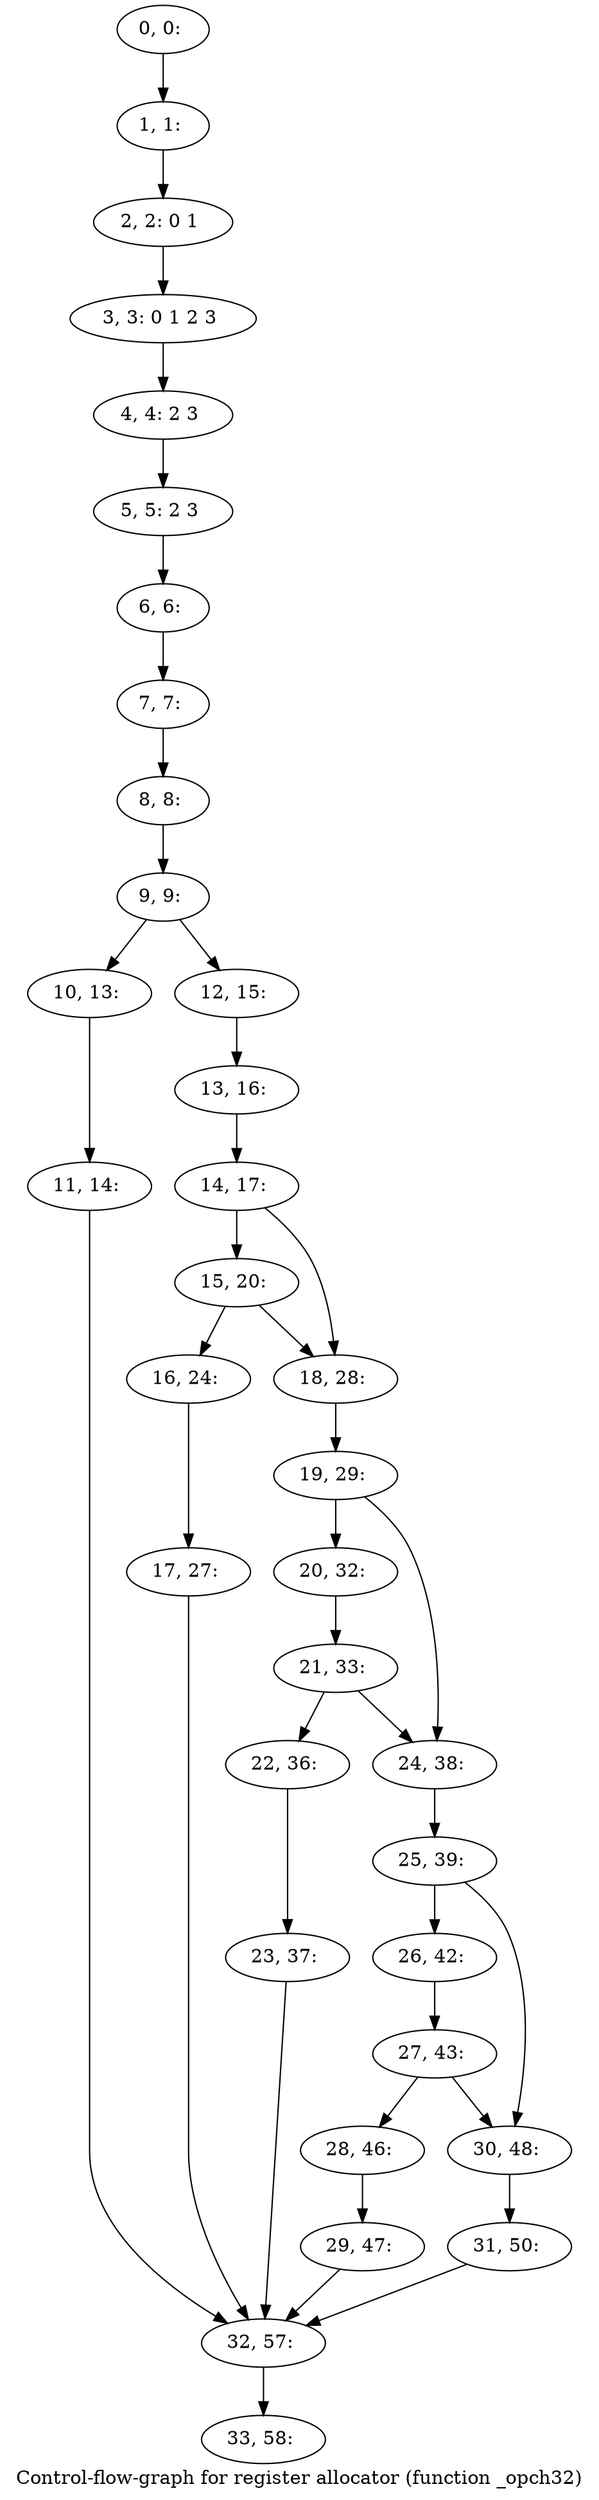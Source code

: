 digraph G {
graph [label="Control-flow-graph for register allocator (function _opch32)"]
0[label="0, 0: "];
1[label="1, 1: "];
2[label="2, 2: 0 1 "];
3[label="3, 3: 0 1 2 3 "];
4[label="4, 4: 2 3 "];
5[label="5, 5: 2 3 "];
6[label="6, 6: "];
7[label="7, 7: "];
8[label="8, 8: "];
9[label="9, 9: "];
10[label="10, 13: "];
11[label="11, 14: "];
12[label="12, 15: "];
13[label="13, 16: "];
14[label="14, 17: "];
15[label="15, 20: "];
16[label="16, 24: "];
17[label="17, 27: "];
18[label="18, 28: "];
19[label="19, 29: "];
20[label="20, 32: "];
21[label="21, 33: "];
22[label="22, 36: "];
23[label="23, 37: "];
24[label="24, 38: "];
25[label="25, 39: "];
26[label="26, 42: "];
27[label="27, 43: "];
28[label="28, 46: "];
29[label="29, 47: "];
30[label="30, 48: "];
31[label="31, 50: "];
32[label="32, 57: "];
33[label="33, 58: "];
0->1 ;
1->2 ;
2->3 ;
3->4 ;
4->5 ;
5->6 ;
6->7 ;
7->8 ;
8->9 ;
9->10 ;
9->12 ;
10->11 ;
11->32 ;
12->13 ;
13->14 ;
14->15 ;
14->18 ;
15->16 ;
15->18 ;
16->17 ;
17->32 ;
18->19 ;
19->20 ;
19->24 ;
20->21 ;
21->22 ;
21->24 ;
22->23 ;
23->32 ;
24->25 ;
25->26 ;
25->30 ;
26->27 ;
27->28 ;
27->30 ;
28->29 ;
29->32 ;
30->31 ;
31->32 ;
32->33 ;
}
